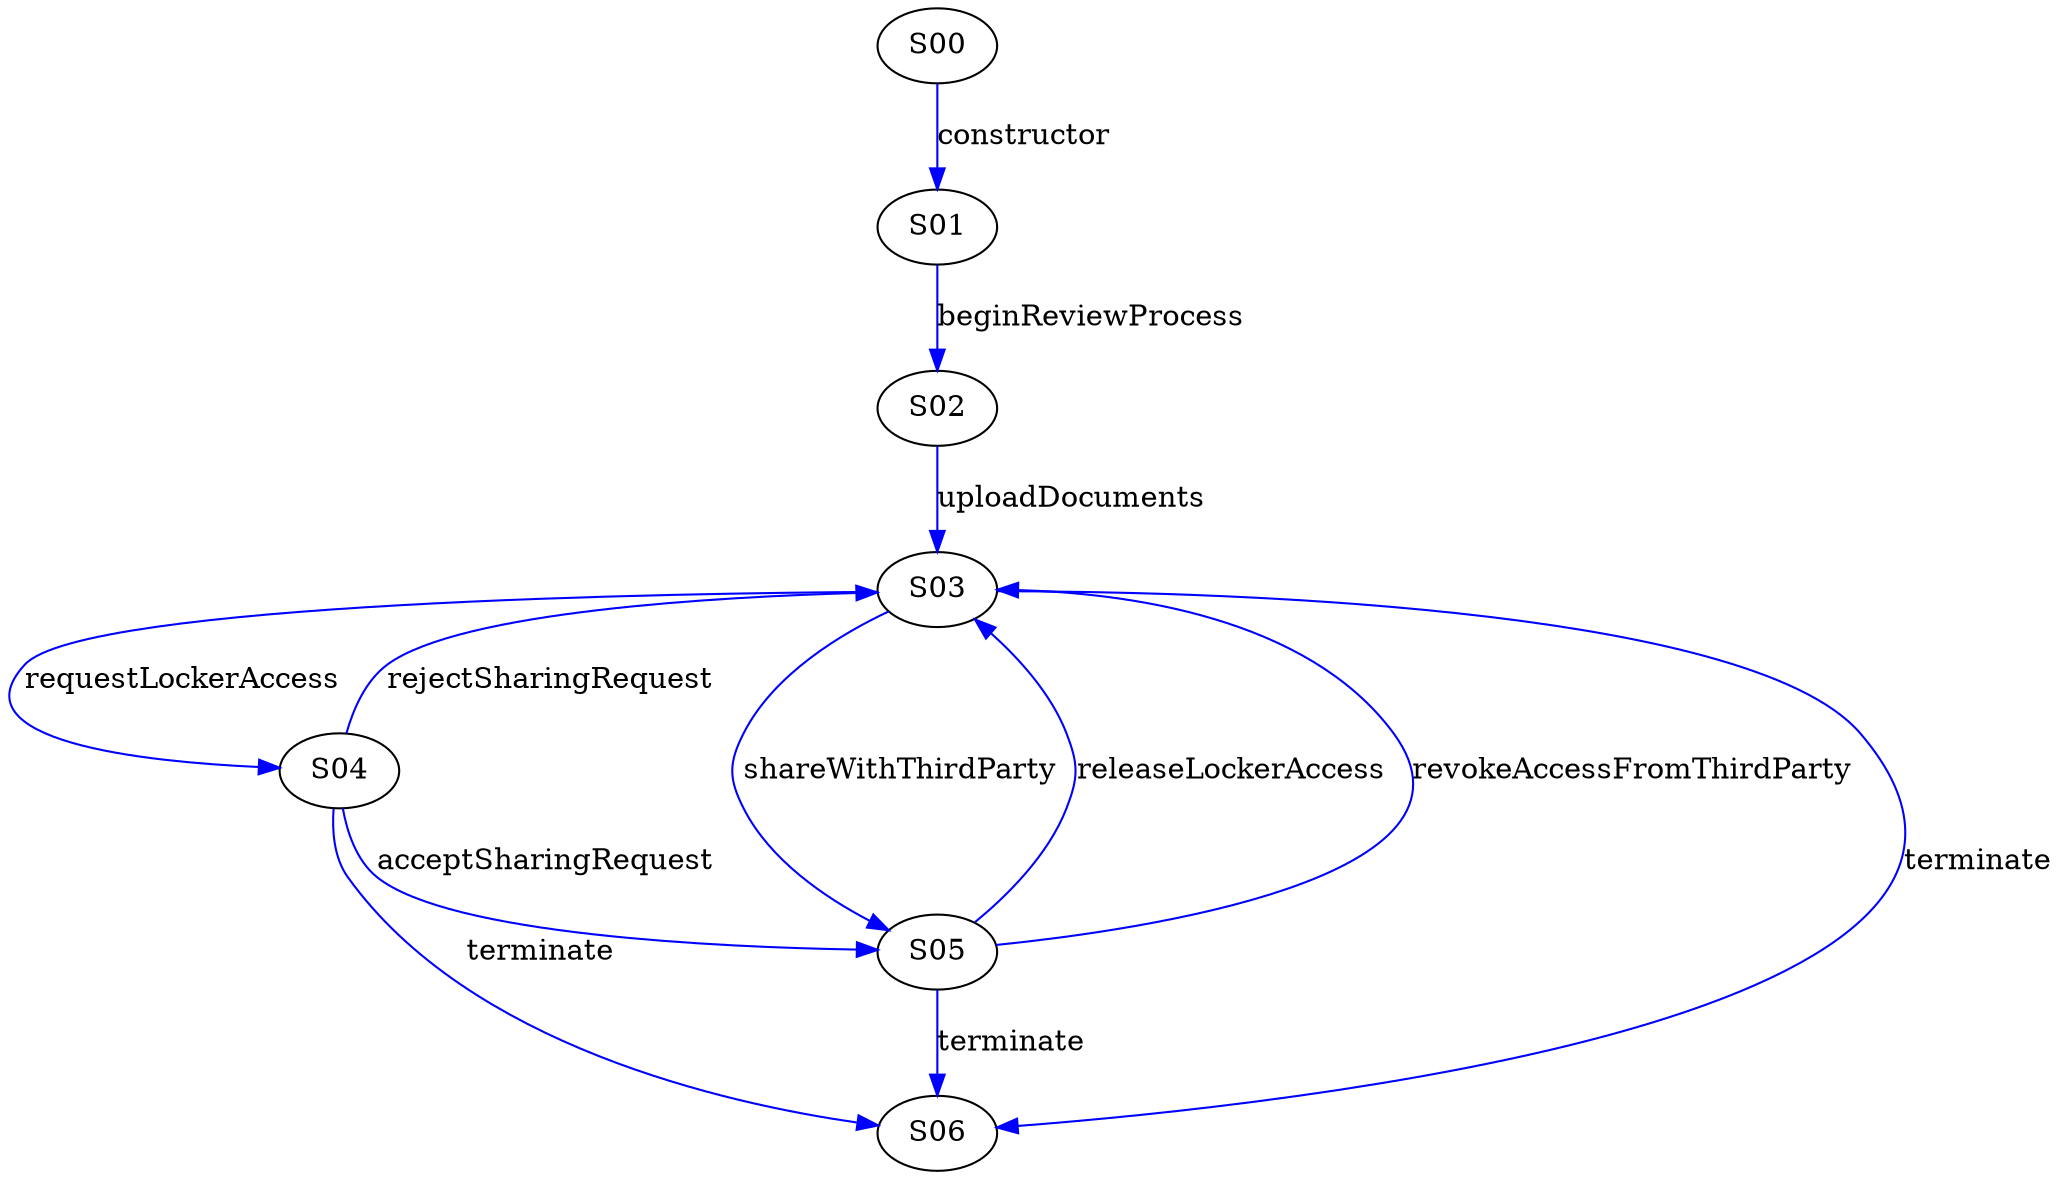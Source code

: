 digraph {

S00->S01 [label="constructor", style="", color="blue"]
S04->S05 [label="acceptSharingRequest", style="", color="blue"]
S05->S06 [label="terminate", style="", color="blue"]
S03->S04 [label="requestLockerAccess", style="", color="blue"]
S02->S03 [label="uploadDocuments", style="", color="blue"]
S04->S06 [label="terminate", style="", color="blue"]
S05->S03 [label="releaseLockerAccess", style="", color="blue"]
S03->S05 [label="shareWithThirdParty", style="", color="blue"]
S03->S06 [label="terminate", style="", color="blue"]
S05->S03 [label="revokeAccessFromThirdParty", style="", color="blue"]
S04->S03 [label="rejectSharingRequest", style="", color="blue"]
S01->S02 [label="beginReviewProcess", style="", color="blue"]
}